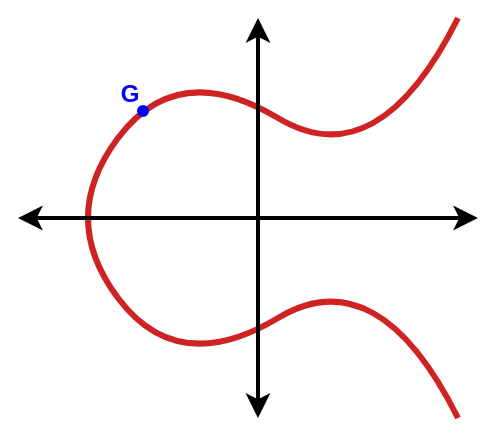 <mxfile version="16.5.1" type="device"><diagram id="Z-PbX7PqXFhe1eXzzASb" name="Page-1"><mxGraphModel dx="442" dy="293" grid="1" gridSize="10" guides="1" tooltips="1" connect="1" arrows="1" fold="1" page="1" pageScale="1" pageWidth="850" pageHeight="1100" math="0" shadow="0"><root><mxCell id="0"/><mxCell id="1" parent="0"/><mxCell id="2kb4Hx_OHB_V2fO3-8Pj-1" value="" style="curved=1;endArrow=none;html=1;rounded=0;endFill=0;strokeColor=#CF2323;strokeWidth=3;" edge="1" parent="1"><mxGeometry width="50" height="50" relative="1" as="geometry"><mxPoint x="600" y="480" as="sourcePoint"/><mxPoint x="600" y="280" as="targetPoint"/><Array as="points"><mxPoint x="560" y="400"/><mxPoint x="460" y="460"/><mxPoint x="400" y="380"/><mxPoint x="460" y="300"/><mxPoint x="560" y="360"/></Array></mxGeometry></mxCell><mxCell id="2kb4Hx_OHB_V2fO3-8Pj-2" value="" style="endArrow=classic;html=1;rounded=0;startArrow=classic;startFill=1;endFill=1;strokeWidth=2;" edge="1" parent="1"><mxGeometry width="50" height="50" relative="1" as="geometry"><mxPoint x="500" y="480" as="sourcePoint"/><mxPoint x="500" y="280" as="targetPoint"/></mxGeometry></mxCell><mxCell id="2kb4Hx_OHB_V2fO3-8Pj-3" value="" style="endArrow=classic;html=1;rounded=0;startArrow=classic;startFill=1;endFill=1;strokeWidth=2;" edge="1" parent="1"><mxGeometry width="50" height="50" relative="1" as="geometry"><mxPoint x="380" y="380" as="sourcePoint"/><mxPoint x="610" y="380" as="targetPoint"/></mxGeometry></mxCell><mxCell id="2kb4Hx_OHB_V2fO3-8Pj-4" value="G" style="text;html=1;strokeColor=none;fillColor=none;align=center;verticalAlign=middle;whiteSpace=wrap;rounded=0;fontColor=#0000FF;fontStyle=1" vertex="1" parent="1"><mxGeometry x="406" y="303" width="60" height="30" as="geometry"/></mxCell><mxCell id="2kb4Hx_OHB_V2fO3-8Pj-6" value="" style="ellipse;whiteSpace=wrap;html=1;aspect=fixed;fontColor=#0000FF;fillColor=#0000FF;strokeColor=#0000FF;" vertex="1" parent="1"><mxGeometry x="440" y="324" width="5" height="5" as="geometry"/></mxCell></root></mxGraphModel></diagram></mxfile>